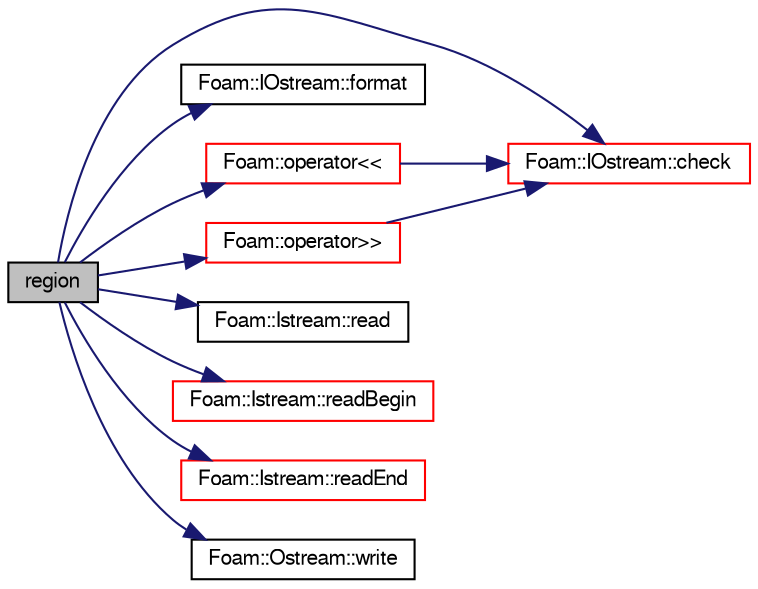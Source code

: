 digraph "region"
{
  bgcolor="transparent";
  edge [fontname="FreeSans",fontsize="10",labelfontname="FreeSans",labelfontsize="10"];
  node [fontname="FreeSans",fontsize="10",shape=record];
  rankdir="LR";
  Node19 [label="region",height=0.2,width=0.4,color="black", fillcolor="grey75", style="filled", fontcolor="black"];
  Node19 -> Node20 [color="midnightblue",fontsize="10",style="solid",fontname="FreeSans"];
  Node20 [label="Foam::IOstream::check",height=0.2,width=0.4,color="red",URL="$a26226.html#a367eb3425fc4e8270e2aa961df8ac8a5",tooltip="Check IOstream status for given operation. "];
  Node19 -> Node69 [color="midnightblue",fontsize="10",style="solid",fontname="FreeSans"];
  Node69 [label="Foam::IOstream::format",height=0.2,width=0.4,color="black",URL="$a26226.html#a33bbef3587114a06f7bdc0b91ba57ed9",tooltip="Return current stream format. "];
  Node19 -> Node70 [color="midnightblue",fontsize="10",style="solid",fontname="FreeSans"];
  Node70 [label="Foam::operator\<\<",height=0.2,width=0.4,color="red",URL="$a21124.html#ae86a76a63deefbe1a4490c873ad8e1b2"];
  Node70 -> Node20 [color="midnightblue",fontsize="10",style="solid",fontname="FreeSans"];
  Node19 -> Node72 [color="midnightblue",fontsize="10",style="solid",fontname="FreeSans"];
  Node72 [label="Foam::operator\>\>",height=0.2,width=0.4,color="red",URL="$a21124.html#a44f398e0525f8d7f48cead029868d845"];
  Node72 -> Node20 [color="midnightblue",fontsize="10",style="solid",fontname="FreeSans"];
  Node19 -> Node74 [color="midnightblue",fontsize="10",style="solid",fontname="FreeSans"];
  Node74 [label="Foam::Istream::read",height=0.2,width=0.4,color="black",URL="$a26234.html#a89057c9d9e24ba872ccb8546086498ec",tooltip="Return next token from stream. "];
  Node19 -> Node75 [color="midnightblue",fontsize="10",style="solid",fontname="FreeSans"];
  Node75 [label="Foam::Istream::readBegin",height=0.2,width=0.4,color="red",URL="$a26234.html#a0f770b511770a752d65282976e8a8078"];
  Node19 -> Node80 [color="midnightblue",fontsize="10",style="solid",fontname="FreeSans"];
  Node80 [label="Foam::Istream::readEnd",height=0.2,width=0.4,color="red",URL="$a26234.html#a092d231ce97840ca80cad9b0e98acbb8"];
  Node19 -> Node81 [color="midnightblue",fontsize="10",style="solid",fontname="FreeSans"];
  Node81 [label="Foam::Ostream::write",height=0.2,width=0.4,color="black",URL="$a26238.html#a81a19ad9e4098b4701cc8bab9a59d78b",tooltip="Write next token to stream. "];
}
